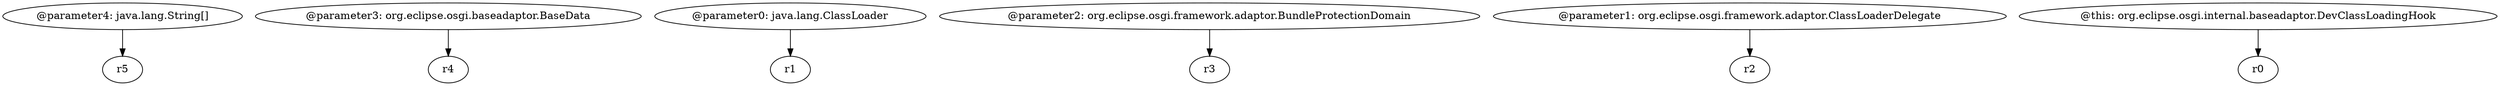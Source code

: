 digraph g {
0[label="@parameter4: java.lang.String[]"]
1[label="r5"]
0->1[label=""]
2[label="@parameter3: org.eclipse.osgi.baseadaptor.BaseData"]
3[label="r4"]
2->3[label=""]
4[label="@parameter0: java.lang.ClassLoader"]
5[label="r1"]
4->5[label=""]
6[label="@parameter2: org.eclipse.osgi.framework.adaptor.BundleProtectionDomain"]
7[label="r3"]
6->7[label=""]
8[label="@parameter1: org.eclipse.osgi.framework.adaptor.ClassLoaderDelegate"]
9[label="r2"]
8->9[label=""]
10[label="@this: org.eclipse.osgi.internal.baseadaptor.DevClassLoadingHook"]
11[label="r0"]
10->11[label=""]
}